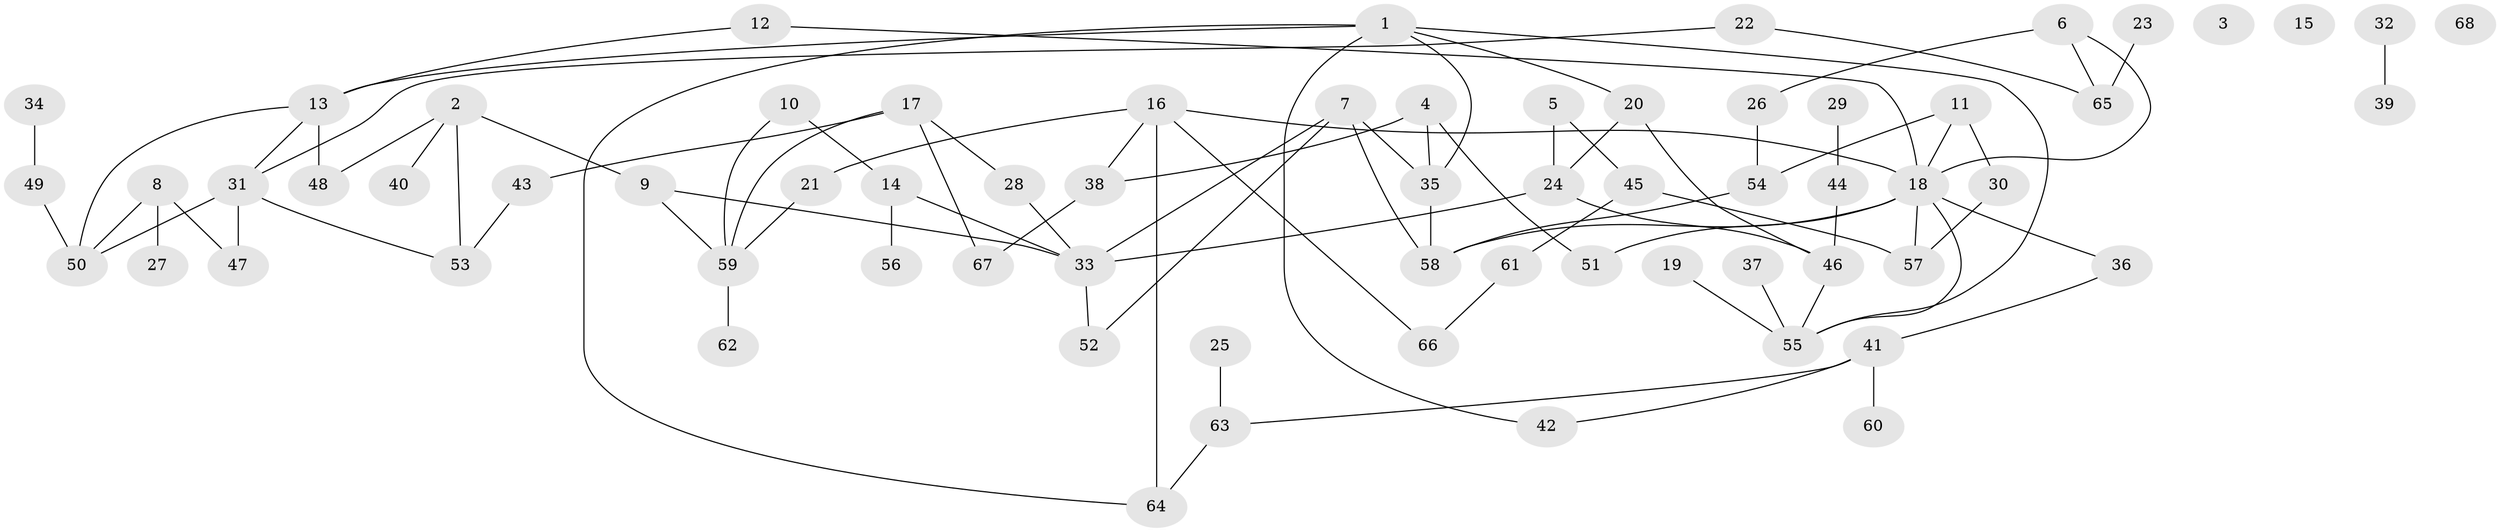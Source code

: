 // coarse degree distribution, {6: 0.0851063829787234, 5: 0.02127659574468085, 0: 0.0851063829787234, 3: 0.14893617021276595, 2: 0.3404255319148936, 4: 0.1276595744680851, 10: 0.02127659574468085, 1: 0.14893617021276595, 7: 0.02127659574468085}
// Generated by graph-tools (version 1.1) at 2025/23/03/03/25 07:23:25]
// undirected, 68 vertices, 90 edges
graph export_dot {
graph [start="1"]
  node [color=gray90,style=filled];
  1;
  2;
  3;
  4;
  5;
  6;
  7;
  8;
  9;
  10;
  11;
  12;
  13;
  14;
  15;
  16;
  17;
  18;
  19;
  20;
  21;
  22;
  23;
  24;
  25;
  26;
  27;
  28;
  29;
  30;
  31;
  32;
  33;
  34;
  35;
  36;
  37;
  38;
  39;
  40;
  41;
  42;
  43;
  44;
  45;
  46;
  47;
  48;
  49;
  50;
  51;
  52;
  53;
  54;
  55;
  56;
  57;
  58;
  59;
  60;
  61;
  62;
  63;
  64;
  65;
  66;
  67;
  68;
  1 -- 13;
  1 -- 20;
  1 -- 35;
  1 -- 42;
  1 -- 55;
  1 -- 64;
  2 -- 9;
  2 -- 40;
  2 -- 48;
  2 -- 53;
  4 -- 35;
  4 -- 38;
  4 -- 51;
  5 -- 24;
  5 -- 45;
  6 -- 18;
  6 -- 26;
  6 -- 65;
  7 -- 33;
  7 -- 35;
  7 -- 52;
  7 -- 58;
  8 -- 27;
  8 -- 47;
  8 -- 50;
  9 -- 33;
  9 -- 59;
  10 -- 14;
  10 -- 59;
  11 -- 18;
  11 -- 30;
  11 -- 54;
  12 -- 13;
  12 -- 18;
  13 -- 31;
  13 -- 48;
  13 -- 50;
  14 -- 33;
  14 -- 56;
  16 -- 18;
  16 -- 21;
  16 -- 38;
  16 -- 64;
  16 -- 66;
  17 -- 28;
  17 -- 43;
  17 -- 59;
  17 -- 67;
  18 -- 36;
  18 -- 51;
  18 -- 55;
  18 -- 57;
  18 -- 58;
  19 -- 55;
  20 -- 24;
  20 -- 46;
  21 -- 59;
  22 -- 31;
  22 -- 65;
  23 -- 65;
  24 -- 33;
  24 -- 46;
  25 -- 63;
  26 -- 54;
  28 -- 33;
  29 -- 44;
  30 -- 57;
  31 -- 47;
  31 -- 50;
  31 -- 53;
  32 -- 39;
  33 -- 52;
  34 -- 49;
  35 -- 58;
  36 -- 41;
  37 -- 55;
  38 -- 67;
  41 -- 42;
  41 -- 60;
  41 -- 63;
  43 -- 53;
  44 -- 46;
  45 -- 57;
  45 -- 61;
  46 -- 55;
  49 -- 50;
  54 -- 58;
  59 -- 62;
  61 -- 66;
  63 -- 64;
}
